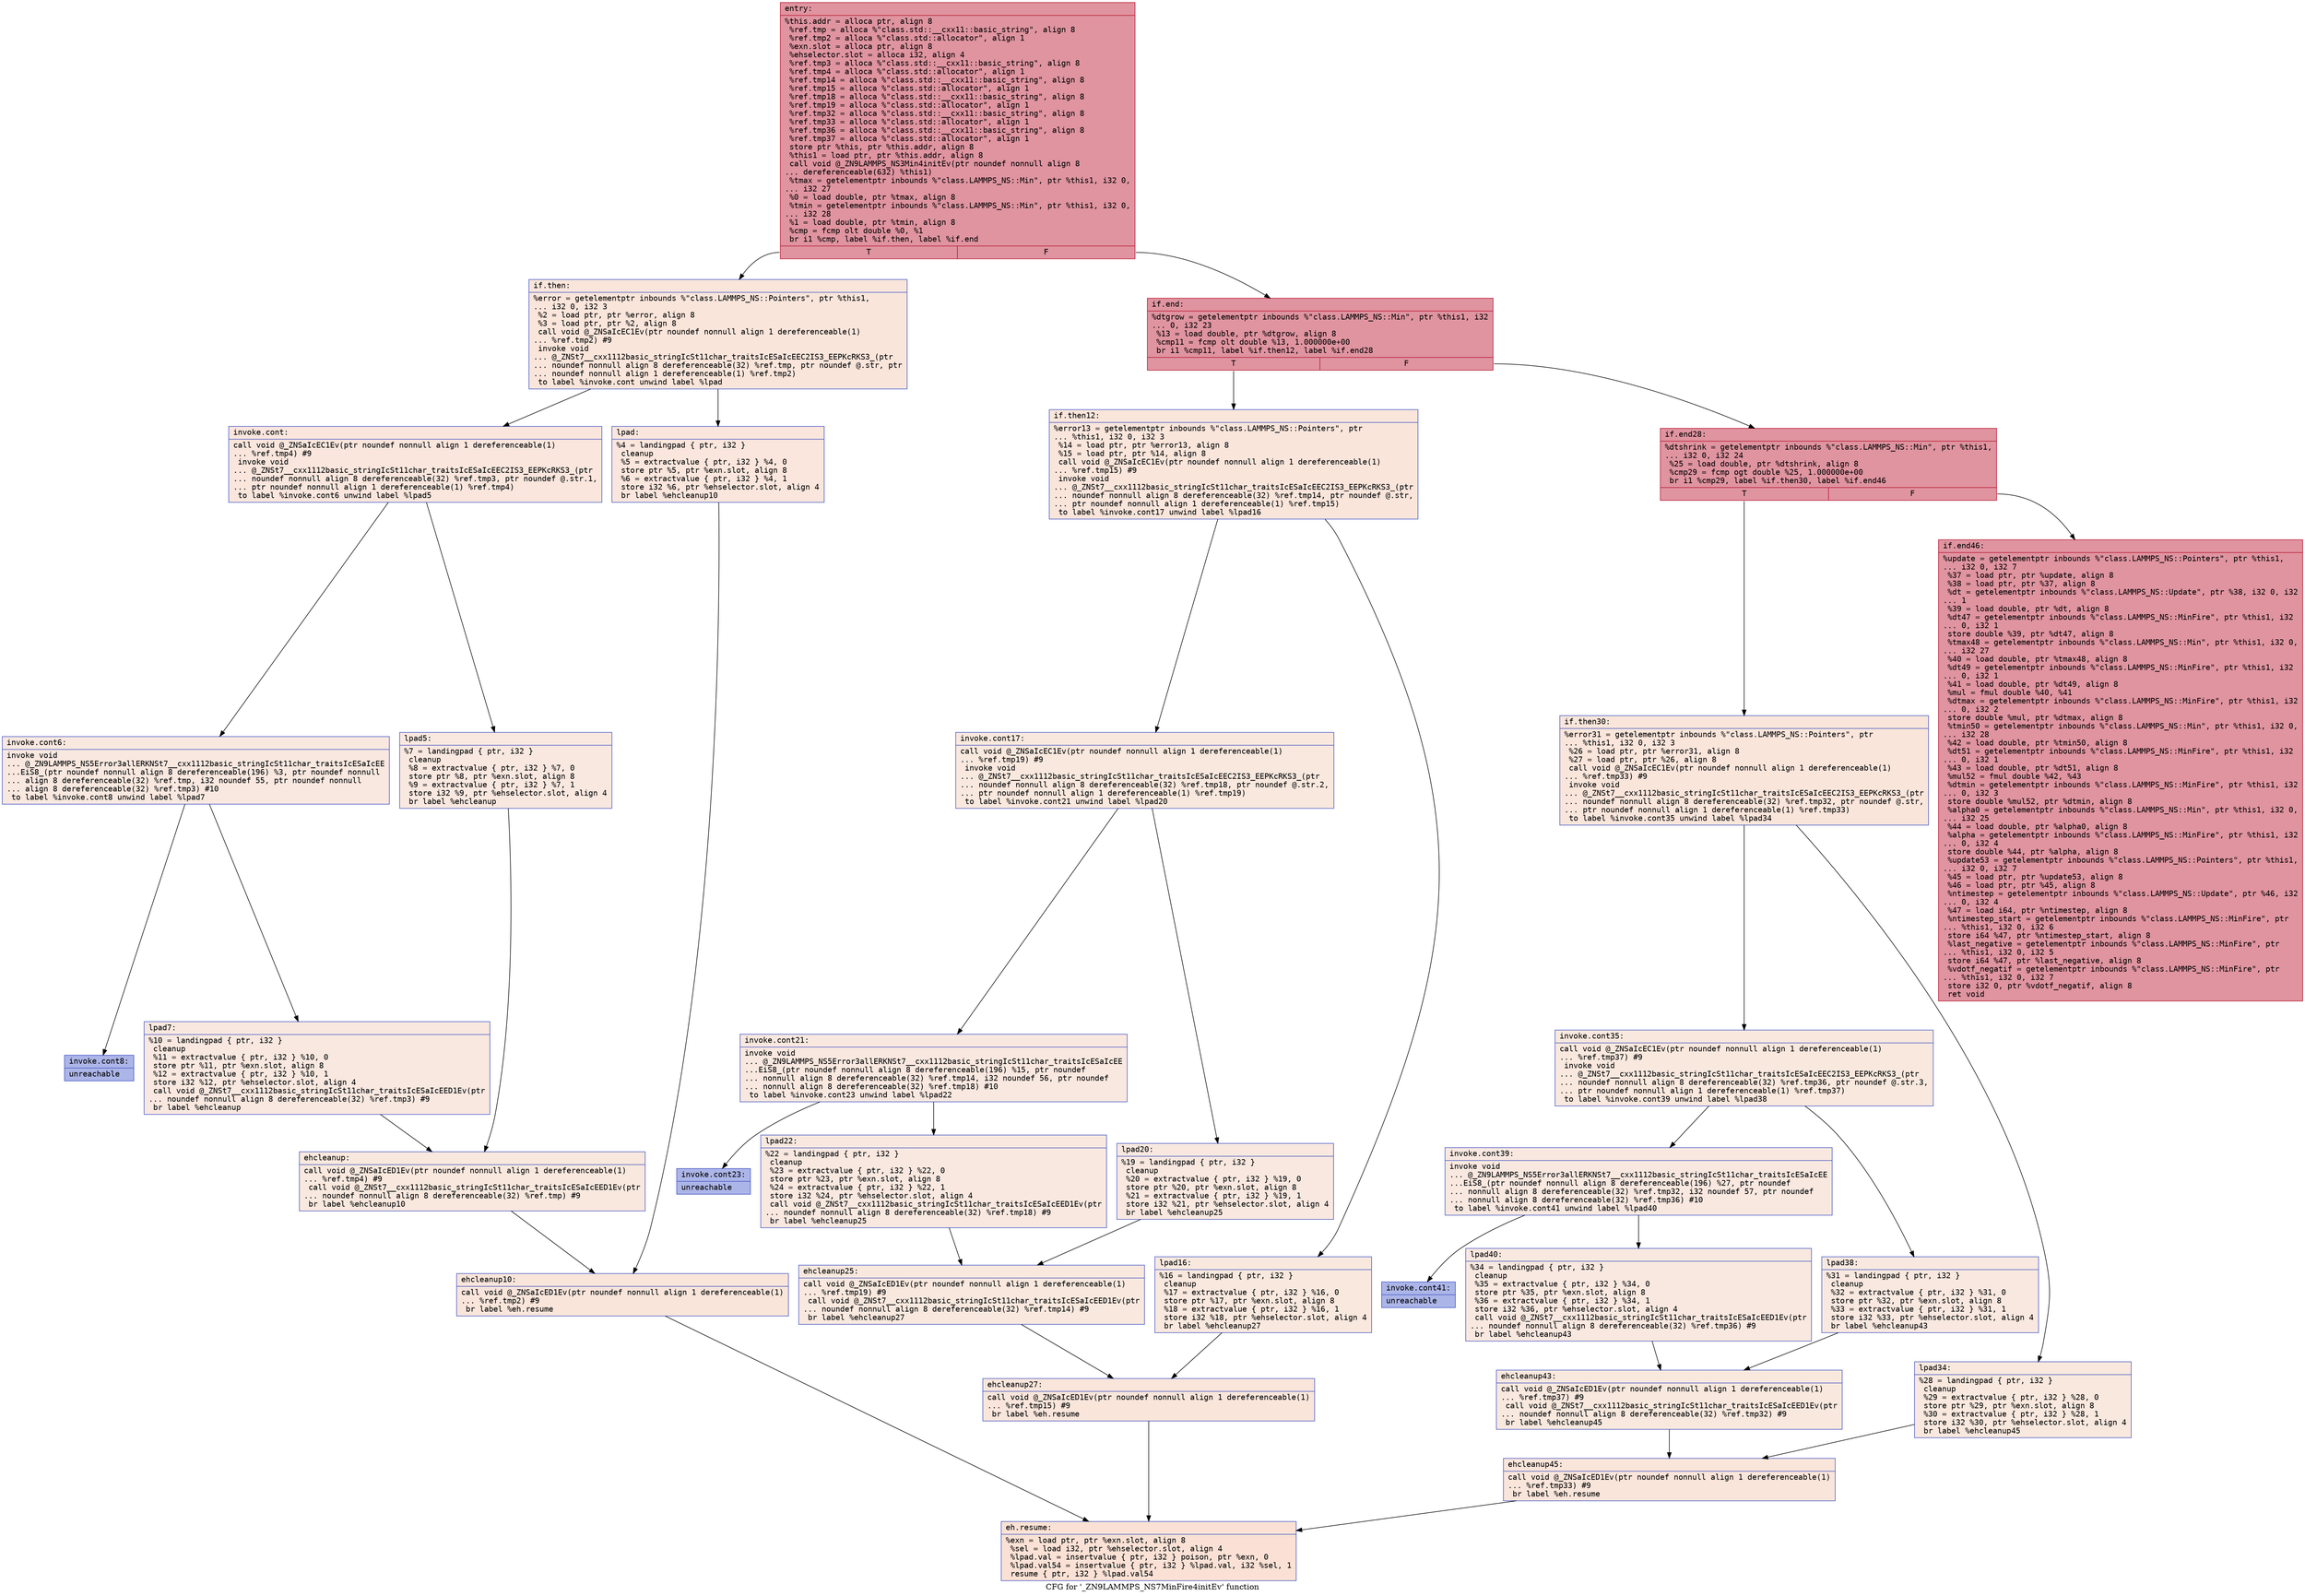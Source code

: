 digraph "CFG for '_ZN9LAMMPS_NS7MinFire4initEv' function" {
	label="CFG for '_ZN9LAMMPS_NS7MinFire4initEv' function";

	Node0x557bd133fa50 [shape=record,color="#b70d28ff", style=filled, fillcolor="#b70d2870" fontname="Courier",label="{entry:\l|  %this.addr = alloca ptr, align 8\l  %ref.tmp = alloca %\"class.std::__cxx11::basic_string\", align 8\l  %ref.tmp2 = alloca %\"class.std::allocator\", align 1\l  %exn.slot = alloca ptr, align 8\l  %ehselector.slot = alloca i32, align 4\l  %ref.tmp3 = alloca %\"class.std::__cxx11::basic_string\", align 8\l  %ref.tmp4 = alloca %\"class.std::allocator\", align 1\l  %ref.tmp14 = alloca %\"class.std::__cxx11::basic_string\", align 8\l  %ref.tmp15 = alloca %\"class.std::allocator\", align 1\l  %ref.tmp18 = alloca %\"class.std::__cxx11::basic_string\", align 8\l  %ref.tmp19 = alloca %\"class.std::allocator\", align 1\l  %ref.tmp32 = alloca %\"class.std::__cxx11::basic_string\", align 8\l  %ref.tmp33 = alloca %\"class.std::allocator\", align 1\l  %ref.tmp36 = alloca %\"class.std::__cxx11::basic_string\", align 8\l  %ref.tmp37 = alloca %\"class.std::allocator\", align 1\l  store ptr %this, ptr %this.addr, align 8\l  %this1 = load ptr, ptr %this.addr, align 8\l  call void @_ZN9LAMMPS_NS3Min4initEv(ptr noundef nonnull align 8\l... dereferenceable(632) %this1)\l  %tmax = getelementptr inbounds %\"class.LAMMPS_NS::Min\", ptr %this1, i32 0,\l... i32 27\l  %0 = load double, ptr %tmax, align 8\l  %tmin = getelementptr inbounds %\"class.LAMMPS_NS::Min\", ptr %this1, i32 0,\l... i32 28\l  %1 = load double, ptr %tmin, align 8\l  %cmp = fcmp olt double %0, %1\l  br i1 %cmp, label %if.then, label %if.end\l|{<s0>T|<s1>F}}"];
	Node0x557bd133fa50:s0 -> Node0x557bd13412f0[tooltip="entry -> if.then\nProbability 0.00%" ];
	Node0x557bd133fa50:s1 -> Node0x557bd13413c0[tooltip="entry -> if.end\nProbability 100.00%" ];
	Node0x557bd13412f0 [shape=record,color="#3d50c3ff", style=filled, fillcolor="#f4c5ad70" fontname="Courier",label="{if.then:\l|  %error = getelementptr inbounds %\"class.LAMMPS_NS::Pointers\", ptr %this1,\l... i32 0, i32 3\l  %2 = load ptr, ptr %error, align 8\l  %3 = load ptr, ptr %2, align 8\l  call void @_ZNSaIcEC1Ev(ptr noundef nonnull align 1 dereferenceable(1)\l... %ref.tmp2) #9\l  invoke void\l... @_ZNSt7__cxx1112basic_stringIcSt11char_traitsIcESaIcEEC2IS3_EEPKcRKS3_(ptr\l... noundef nonnull align 8 dereferenceable(32) %ref.tmp, ptr noundef @.str, ptr\l... noundef nonnull align 1 dereferenceable(1) %ref.tmp2)\l          to label %invoke.cont unwind label %lpad\l}"];
	Node0x557bd13412f0 -> Node0x557bd1341a10[tooltip="if.then -> invoke.cont\nProbability 50.00%" ];
	Node0x557bd13412f0 -> Node0x557bd13409c0[tooltip="if.then -> lpad\nProbability 50.00%" ];
	Node0x557bd1341a10 [shape=record,color="#3d50c3ff", style=filled, fillcolor="#f3c7b170" fontname="Courier",label="{invoke.cont:\l|  call void @_ZNSaIcEC1Ev(ptr noundef nonnull align 1 dereferenceable(1)\l... %ref.tmp4) #9\l  invoke void\l... @_ZNSt7__cxx1112basic_stringIcSt11char_traitsIcESaIcEEC2IS3_EEPKcRKS3_(ptr\l... noundef nonnull align 8 dereferenceable(32) %ref.tmp3, ptr noundef @.str.1,\l... ptr noundef nonnull align 1 dereferenceable(1) %ref.tmp4)\l          to label %invoke.cont6 unwind label %lpad5\l}"];
	Node0x557bd1341a10 -> Node0x557bd1342020[tooltip="invoke.cont -> invoke.cont6\nProbability 50.00%" ];
	Node0x557bd1341a10 -> Node0x557bd1342070[tooltip="invoke.cont -> lpad5\nProbability 50.00%" ];
	Node0x557bd1342020 [shape=record,color="#3d50c3ff", style=filled, fillcolor="#f1ccb870" fontname="Courier",label="{invoke.cont6:\l|  invoke void\l... @_ZN9LAMMPS_NS5Error3allERKNSt7__cxx1112basic_stringIcSt11char_traitsIcESaIcEE\l...EiS8_(ptr noundef nonnull align 8 dereferenceable(196) %3, ptr noundef nonnull\l... align 8 dereferenceable(32) %ref.tmp, i32 noundef 55, ptr noundef nonnull\l... align 8 dereferenceable(32) %ref.tmp3) #10\l          to label %invoke.cont8 unwind label %lpad7\l}"];
	Node0x557bd1342020 -> Node0x557bd1341fd0[tooltip="invoke.cont6 -> invoke.cont8\nProbability 0.00%" ];
	Node0x557bd1342020 -> Node0x557bd13422b0[tooltip="invoke.cont6 -> lpad7\nProbability 100.00%" ];
	Node0x557bd1341fd0 [shape=record,color="#3d50c3ff", style=filled, fillcolor="#4358cb70" fontname="Courier",label="{invoke.cont8:\l|  unreachable\l}"];
	Node0x557bd13409c0 [shape=record,color="#3d50c3ff", style=filled, fillcolor="#f3c7b170" fontname="Courier",label="{lpad:\l|  %4 = landingpad \{ ptr, i32 \}\l          cleanup\l  %5 = extractvalue \{ ptr, i32 \} %4, 0\l  store ptr %5, ptr %exn.slot, align 8\l  %6 = extractvalue \{ ptr, i32 \} %4, 1\l  store i32 %6, ptr %ehselector.slot, align 4\l  br label %ehcleanup10\l}"];
	Node0x557bd13409c0 -> Node0x557bd1342950[tooltip="lpad -> ehcleanup10\nProbability 100.00%" ];
	Node0x557bd1342070 [shape=record,color="#3d50c3ff", style=filled, fillcolor="#f1ccb870" fontname="Courier",label="{lpad5:\l|  %7 = landingpad \{ ptr, i32 \}\l          cleanup\l  %8 = extractvalue \{ ptr, i32 \} %7, 0\l  store ptr %8, ptr %exn.slot, align 8\l  %9 = extractvalue \{ ptr, i32 \} %7, 1\l  store i32 %9, ptr %ehselector.slot, align 4\l  br label %ehcleanup\l}"];
	Node0x557bd1342070 -> Node0x557bd1342ca0[tooltip="lpad5 -> ehcleanup\nProbability 100.00%" ];
	Node0x557bd13422b0 [shape=record,color="#3d50c3ff", style=filled, fillcolor="#f1ccb870" fontname="Courier",label="{lpad7:\l|  %10 = landingpad \{ ptr, i32 \}\l          cleanup\l  %11 = extractvalue \{ ptr, i32 \} %10, 0\l  store ptr %11, ptr %exn.slot, align 8\l  %12 = extractvalue \{ ptr, i32 \} %10, 1\l  store i32 %12, ptr %ehselector.slot, align 4\l  call void @_ZNSt7__cxx1112basic_stringIcSt11char_traitsIcESaIcEED1Ev(ptr\l... noundef nonnull align 8 dereferenceable(32) %ref.tmp3) #9\l  br label %ehcleanup\l}"];
	Node0x557bd13422b0 -> Node0x557bd1342ca0[tooltip="lpad7 -> ehcleanup\nProbability 100.00%" ];
	Node0x557bd1342ca0 [shape=record,color="#3d50c3ff", style=filled, fillcolor="#f2cab570" fontname="Courier",label="{ehcleanup:\l|  call void @_ZNSaIcED1Ev(ptr noundef nonnull align 1 dereferenceable(1)\l... %ref.tmp4) #9\l  call void @_ZNSt7__cxx1112basic_stringIcSt11char_traitsIcESaIcEED1Ev(ptr\l... noundef nonnull align 8 dereferenceable(32) %ref.tmp) #9\l  br label %ehcleanup10\l}"];
	Node0x557bd1342ca0 -> Node0x557bd1342950[tooltip="ehcleanup -> ehcleanup10\nProbability 100.00%" ];
	Node0x557bd1342950 [shape=record,color="#3d50c3ff", style=filled, fillcolor="#f4c5ad70" fontname="Courier",label="{ehcleanup10:\l|  call void @_ZNSaIcED1Ev(ptr noundef nonnull align 1 dereferenceable(1)\l... %ref.tmp2) #9\l  br label %eh.resume\l}"];
	Node0x557bd1342950 -> Node0x557bd1343700[tooltip="ehcleanup10 -> eh.resume\nProbability 100.00%" ];
	Node0x557bd13413c0 [shape=record,color="#b70d28ff", style=filled, fillcolor="#b70d2870" fontname="Courier",label="{if.end:\l|  %dtgrow = getelementptr inbounds %\"class.LAMMPS_NS::Min\", ptr %this1, i32\l... 0, i32 23\l  %13 = load double, ptr %dtgrow, align 8\l  %cmp11 = fcmp olt double %13, 1.000000e+00\l  br i1 %cmp11, label %if.then12, label %if.end28\l|{<s0>T|<s1>F}}"];
	Node0x557bd13413c0:s0 -> Node0x557bd1344430[tooltip="if.end -> if.then12\nProbability 0.00%" ];
	Node0x557bd13413c0:s1 -> Node0x557bd13444b0[tooltip="if.end -> if.end28\nProbability 100.00%" ];
	Node0x557bd1344430 [shape=record,color="#3d50c3ff", style=filled, fillcolor="#f4c5ad70" fontname="Courier",label="{if.then12:\l|  %error13 = getelementptr inbounds %\"class.LAMMPS_NS::Pointers\", ptr\l... %this1, i32 0, i32 3\l  %14 = load ptr, ptr %error13, align 8\l  %15 = load ptr, ptr %14, align 8\l  call void @_ZNSaIcEC1Ev(ptr noundef nonnull align 1 dereferenceable(1)\l... %ref.tmp15) #9\l  invoke void\l... @_ZNSt7__cxx1112basic_stringIcSt11char_traitsIcESaIcEEC2IS3_EEPKcRKS3_(ptr\l... noundef nonnull align 8 dereferenceable(32) %ref.tmp14, ptr noundef @.str,\l... ptr noundef nonnull align 1 dereferenceable(1) %ref.tmp15)\l          to label %invoke.cont17 unwind label %lpad16\l}"];
	Node0x557bd1344430 -> Node0x557bd13449a0[tooltip="if.then12 -> invoke.cont17\nProbability 50.00%" ];
	Node0x557bd1344430 -> Node0x557bd1344a20[tooltip="if.then12 -> lpad16\nProbability 50.00%" ];
	Node0x557bd13449a0 [shape=record,color="#3d50c3ff", style=filled, fillcolor="#f2cab570" fontname="Courier",label="{invoke.cont17:\l|  call void @_ZNSaIcEC1Ev(ptr noundef nonnull align 1 dereferenceable(1)\l... %ref.tmp19) #9\l  invoke void\l... @_ZNSt7__cxx1112basic_stringIcSt11char_traitsIcESaIcEEC2IS3_EEPKcRKS3_(ptr\l... noundef nonnull align 8 dereferenceable(32) %ref.tmp18, ptr noundef @.str.2,\l... ptr noundef nonnull align 1 dereferenceable(1) %ref.tmp19)\l          to label %invoke.cont21 unwind label %lpad20\l}"];
	Node0x557bd13449a0 -> Node0x557bd1344c80[tooltip="invoke.cont17 -> invoke.cont21\nProbability 50.00%" ];
	Node0x557bd13449a0 -> Node0x557bd1344cd0[tooltip="invoke.cont17 -> lpad20\nProbability 50.00%" ];
	Node0x557bd1344c80 [shape=record,color="#3d50c3ff", style=filled, fillcolor="#f1ccb870" fontname="Courier",label="{invoke.cont21:\l|  invoke void\l... @_ZN9LAMMPS_NS5Error3allERKNSt7__cxx1112basic_stringIcSt11char_traitsIcESaIcEE\l...EiS8_(ptr noundef nonnull align 8 dereferenceable(196) %15, ptr noundef\l... nonnull align 8 dereferenceable(32) %ref.tmp14, i32 noundef 56, ptr noundef\l... nonnull align 8 dereferenceable(32) %ref.tmp18) #10\l          to label %invoke.cont23 unwind label %lpad22\l}"];
	Node0x557bd1344c80 -> Node0x557bd1344c30[tooltip="invoke.cont21 -> invoke.cont23\nProbability 0.00%" ];
	Node0x557bd1344c80 -> Node0x557bd1344ff0[tooltip="invoke.cont21 -> lpad22\nProbability 100.00%" ];
	Node0x557bd1344c30 [shape=record,color="#3d50c3ff", style=filled, fillcolor="#4358cb70" fontname="Courier",label="{invoke.cont23:\l|  unreachable\l}"];
	Node0x557bd1344a20 [shape=record,color="#3d50c3ff", style=filled, fillcolor="#f2cab570" fontname="Courier",label="{lpad16:\l|  %16 = landingpad \{ ptr, i32 \}\l          cleanup\l  %17 = extractvalue \{ ptr, i32 \} %16, 0\l  store ptr %17, ptr %exn.slot, align 8\l  %18 = extractvalue \{ ptr, i32 \} %16, 1\l  store i32 %18, ptr %ehselector.slot, align 4\l  br label %ehcleanup27\l}"];
	Node0x557bd1344a20 -> Node0x557bd13455b0[tooltip="lpad16 -> ehcleanup27\nProbability 100.00%" ];
	Node0x557bd1344cd0 [shape=record,color="#3d50c3ff", style=filled, fillcolor="#f1ccb870" fontname="Courier",label="{lpad20:\l|  %19 = landingpad \{ ptr, i32 \}\l          cleanup\l  %20 = extractvalue \{ ptr, i32 \} %19, 0\l  store ptr %20, ptr %exn.slot, align 8\l  %21 = extractvalue \{ ptr, i32 \} %19, 1\l  store i32 %21, ptr %ehselector.slot, align 4\l  br label %ehcleanup25\l}"];
	Node0x557bd1344cd0 -> Node0x557bd1345900[tooltip="lpad20 -> ehcleanup25\nProbability 100.00%" ];
	Node0x557bd1344ff0 [shape=record,color="#3d50c3ff", style=filled, fillcolor="#f1ccb870" fontname="Courier",label="{lpad22:\l|  %22 = landingpad \{ ptr, i32 \}\l          cleanup\l  %23 = extractvalue \{ ptr, i32 \} %22, 0\l  store ptr %23, ptr %exn.slot, align 8\l  %24 = extractvalue \{ ptr, i32 \} %22, 1\l  store i32 %24, ptr %ehselector.slot, align 4\l  call void @_ZNSt7__cxx1112basic_stringIcSt11char_traitsIcESaIcEED1Ev(ptr\l... noundef nonnull align 8 dereferenceable(32) %ref.tmp18) #9\l  br label %ehcleanup25\l}"];
	Node0x557bd1344ff0 -> Node0x557bd1345900[tooltip="lpad22 -> ehcleanup25\nProbability 100.00%" ];
	Node0x557bd1345900 [shape=record,color="#3d50c3ff", style=filled, fillcolor="#f2cab570" fontname="Courier",label="{ehcleanup25:\l|  call void @_ZNSaIcED1Ev(ptr noundef nonnull align 1 dereferenceable(1)\l... %ref.tmp19) #9\l  call void @_ZNSt7__cxx1112basic_stringIcSt11char_traitsIcESaIcEED1Ev(ptr\l... noundef nonnull align 8 dereferenceable(32) %ref.tmp14) #9\l  br label %ehcleanup27\l}"];
	Node0x557bd1345900 -> Node0x557bd13455b0[tooltip="ehcleanup25 -> ehcleanup27\nProbability 100.00%" ];
	Node0x557bd13455b0 [shape=record,color="#3d50c3ff", style=filled, fillcolor="#f4c5ad70" fontname="Courier",label="{ehcleanup27:\l|  call void @_ZNSaIcED1Ev(ptr noundef nonnull align 1 dereferenceable(1)\l... %ref.tmp15) #9\l  br label %eh.resume\l}"];
	Node0x557bd13455b0 -> Node0x557bd1343700[tooltip="ehcleanup27 -> eh.resume\nProbability 100.00%" ];
	Node0x557bd13444b0 [shape=record,color="#b70d28ff", style=filled, fillcolor="#b70d2870" fontname="Courier",label="{if.end28:\l|  %dtshrink = getelementptr inbounds %\"class.LAMMPS_NS::Min\", ptr %this1,\l... i32 0, i32 24\l  %25 = load double, ptr %dtshrink, align 8\l  %cmp29 = fcmp ogt double %25, 1.000000e+00\l  br i1 %cmp29, label %if.then30, label %if.end46\l|{<s0>T|<s1>F}}"];
	Node0x557bd13444b0:s0 -> Node0x557bd1346420[tooltip="if.end28 -> if.then30\nProbability 0.00%" ];
	Node0x557bd13444b0:s1 -> Node0x557bd1346ac0[tooltip="if.end28 -> if.end46\nProbability 100.00%" ];
	Node0x557bd1346420 [shape=record,color="#3d50c3ff", style=filled, fillcolor="#f4c5ad70" fontname="Courier",label="{if.then30:\l|  %error31 = getelementptr inbounds %\"class.LAMMPS_NS::Pointers\", ptr\l... %this1, i32 0, i32 3\l  %26 = load ptr, ptr %error31, align 8\l  %27 = load ptr, ptr %26, align 8\l  call void @_ZNSaIcEC1Ev(ptr noundef nonnull align 1 dereferenceable(1)\l... %ref.tmp33) #9\l  invoke void\l... @_ZNSt7__cxx1112basic_stringIcSt11char_traitsIcESaIcEEC2IS3_EEPKcRKS3_(ptr\l... noundef nonnull align 8 dereferenceable(32) %ref.tmp32, ptr noundef @.str,\l... ptr noundef nonnull align 1 dereferenceable(1) %ref.tmp33)\l          to label %invoke.cont35 unwind label %lpad34\l}"];
	Node0x557bd1346420 -> Node0x557bd133feb0[tooltip="if.then30 -> invoke.cont35\nProbability 50.00%" ];
	Node0x557bd1346420 -> Node0x557bd133ff30[tooltip="if.then30 -> lpad34\nProbability 50.00%" ];
	Node0x557bd133feb0 [shape=record,color="#3d50c3ff", style=filled, fillcolor="#f2cab570" fontname="Courier",label="{invoke.cont35:\l|  call void @_ZNSaIcEC1Ev(ptr noundef nonnull align 1 dereferenceable(1)\l... %ref.tmp37) #9\l  invoke void\l... @_ZNSt7__cxx1112basic_stringIcSt11char_traitsIcESaIcEEC2IS3_EEPKcRKS3_(ptr\l... noundef nonnull align 8 dereferenceable(32) %ref.tmp36, ptr noundef @.str.3,\l... ptr noundef nonnull align 1 dereferenceable(1) %ref.tmp37)\l          to label %invoke.cont39 unwind label %lpad38\l}"];
	Node0x557bd133feb0 -> Node0x557bd1340250[tooltip="invoke.cont35 -> invoke.cont39\nProbability 50.00%" ];
	Node0x557bd133feb0 -> Node0x557bd1347b50[tooltip="invoke.cont35 -> lpad38\nProbability 50.00%" ];
	Node0x557bd1340250 [shape=record,color="#3d50c3ff", style=filled, fillcolor="#f1ccb870" fontname="Courier",label="{invoke.cont39:\l|  invoke void\l... @_ZN9LAMMPS_NS5Error3allERKNSt7__cxx1112basic_stringIcSt11char_traitsIcESaIcEE\l...EiS8_(ptr noundef nonnull align 8 dereferenceable(196) %27, ptr noundef\l... nonnull align 8 dereferenceable(32) %ref.tmp32, i32 noundef 57, ptr noundef\l... nonnull align 8 dereferenceable(32) %ref.tmp36) #10\l          to label %invoke.cont41 unwind label %lpad40\l}"];
	Node0x557bd1340250 -> Node0x557bd1340200[tooltip="invoke.cont39 -> invoke.cont41\nProbability 0.00%" ];
	Node0x557bd1340250 -> Node0x557bd1347e10[tooltip="invoke.cont39 -> lpad40\nProbability 100.00%" ];
	Node0x557bd1340200 [shape=record,color="#3d50c3ff", style=filled, fillcolor="#4358cb70" fontname="Courier",label="{invoke.cont41:\l|  unreachable\l}"];
	Node0x557bd133ff30 [shape=record,color="#3d50c3ff", style=filled, fillcolor="#f2cab570" fontname="Courier",label="{lpad34:\l|  %28 = landingpad \{ ptr, i32 \}\l          cleanup\l  %29 = extractvalue \{ ptr, i32 \} %28, 0\l  store ptr %29, ptr %exn.slot, align 8\l  %30 = extractvalue \{ ptr, i32 \} %28, 1\l  store i32 %30, ptr %ehselector.slot, align 4\l  br label %ehcleanup45\l}"];
	Node0x557bd133ff30 -> Node0x557bd13483d0[tooltip="lpad34 -> ehcleanup45\nProbability 100.00%" ];
	Node0x557bd1347b50 [shape=record,color="#3d50c3ff", style=filled, fillcolor="#f1ccb870" fontname="Courier",label="{lpad38:\l|  %31 = landingpad \{ ptr, i32 \}\l          cleanup\l  %32 = extractvalue \{ ptr, i32 \} %31, 0\l  store ptr %32, ptr %exn.slot, align 8\l  %33 = extractvalue \{ ptr, i32 \} %31, 1\l  store i32 %33, ptr %ehselector.slot, align 4\l  br label %ehcleanup43\l}"];
	Node0x557bd1347b50 -> Node0x557bd1348720[tooltip="lpad38 -> ehcleanup43\nProbability 100.00%" ];
	Node0x557bd1347e10 [shape=record,color="#3d50c3ff", style=filled, fillcolor="#f1ccb870" fontname="Courier",label="{lpad40:\l|  %34 = landingpad \{ ptr, i32 \}\l          cleanup\l  %35 = extractvalue \{ ptr, i32 \} %34, 0\l  store ptr %35, ptr %exn.slot, align 8\l  %36 = extractvalue \{ ptr, i32 \} %34, 1\l  store i32 %36, ptr %ehselector.slot, align 4\l  call void @_ZNSt7__cxx1112basic_stringIcSt11char_traitsIcESaIcEED1Ev(ptr\l... noundef nonnull align 8 dereferenceable(32) %ref.tmp36) #9\l  br label %ehcleanup43\l}"];
	Node0x557bd1347e10 -> Node0x557bd1348720[tooltip="lpad40 -> ehcleanup43\nProbability 100.00%" ];
	Node0x557bd1348720 [shape=record,color="#3d50c3ff", style=filled, fillcolor="#f2cab570" fontname="Courier",label="{ehcleanup43:\l|  call void @_ZNSaIcED1Ev(ptr noundef nonnull align 1 dereferenceable(1)\l... %ref.tmp37) #9\l  call void @_ZNSt7__cxx1112basic_stringIcSt11char_traitsIcESaIcEED1Ev(ptr\l... noundef nonnull align 8 dereferenceable(32) %ref.tmp32) #9\l  br label %ehcleanup45\l}"];
	Node0x557bd1348720 -> Node0x557bd13483d0[tooltip="ehcleanup43 -> ehcleanup45\nProbability 100.00%" ];
	Node0x557bd13483d0 [shape=record,color="#3d50c3ff", style=filled, fillcolor="#f4c5ad70" fontname="Courier",label="{ehcleanup45:\l|  call void @_ZNSaIcED1Ev(ptr noundef nonnull align 1 dereferenceable(1)\l... %ref.tmp33) #9\l  br label %eh.resume\l}"];
	Node0x557bd13483d0 -> Node0x557bd1343700[tooltip="ehcleanup45 -> eh.resume\nProbability 100.00%" ];
	Node0x557bd1346ac0 [shape=record,color="#b70d28ff", style=filled, fillcolor="#b70d2870" fontname="Courier",label="{if.end46:\l|  %update = getelementptr inbounds %\"class.LAMMPS_NS::Pointers\", ptr %this1,\l... i32 0, i32 7\l  %37 = load ptr, ptr %update, align 8\l  %38 = load ptr, ptr %37, align 8\l  %dt = getelementptr inbounds %\"class.LAMMPS_NS::Update\", ptr %38, i32 0, i32\l... 1\l  %39 = load double, ptr %dt, align 8\l  %dt47 = getelementptr inbounds %\"class.LAMMPS_NS::MinFire\", ptr %this1, i32\l... 0, i32 1\l  store double %39, ptr %dt47, align 8\l  %tmax48 = getelementptr inbounds %\"class.LAMMPS_NS::Min\", ptr %this1, i32 0,\l... i32 27\l  %40 = load double, ptr %tmax48, align 8\l  %dt49 = getelementptr inbounds %\"class.LAMMPS_NS::MinFire\", ptr %this1, i32\l... 0, i32 1\l  %41 = load double, ptr %dt49, align 8\l  %mul = fmul double %40, %41\l  %dtmax = getelementptr inbounds %\"class.LAMMPS_NS::MinFire\", ptr %this1, i32\l... 0, i32 2\l  store double %mul, ptr %dtmax, align 8\l  %tmin50 = getelementptr inbounds %\"class.LAMMPS_NS::Min\", ptr %this1, i32 0,\l... i32 28\l  %42 = load double, ptr %tmin50, align 8\l  %dt51 = getelementptr inbounds %\"class.LAMMPS_NS::MinFire\", ptr %this1, i32\l... 0, i32 1\l  %43 = load double, ptr %dt51, align 8\l  %mul52 = fmul double %42, %43\l  %dtmin = getelementptr inbounds %\"class.LAMMPS_NS::MinFire\", ptr %this1, i32\l... 0, i32 3\l  store double %mul52, ptr %dtmin, align 8\l  %alpha0 = getelementptr inbounds %\"class.LAMMPS_NS::Min\", ptr %this1, i32 0,\l... i32 25\l  %44 = load double, ptr %alpha0, align 8\l  %alpha = getelementptr inbounds %\"class.LAMMPS_NS::MinFire\", ptr %this1, i32\l... 0, i32 4\l  store double %44, ptr %alpha, align 8\l  %update53 = getelementptr inbounds %\"class.LAMMPS_NS::Pointers\", ptr %this1,\l... i32 0, i32 7\l  %45 = load ptr, ptr %update53, align 8\l  %46 = load ptr, ptr %45, align 8\l  %ntimestep = getelementptr inbounds %\"class.LAMMPS_NS::Update\", ptr %46, i32\l... 0, i32 4\l  %47 = load i64, ptr %ntimestep, align 8\l  %ntimestep_start = getelementptr inbounds %\"class.LAMMPS_NS::MinFire\", ptr\l... %this1, i32 0, i32 6\l  store i64 %47, ptr %ntimestep_start, align 8\l  %last_negative = getelementptr inbounds %\"class.LAMMPS_NS::MinFire\", ptr\l... %this1, i32 0, i32 5\l  store i64 %47, ptr %last_negative, align 8\l  %vdotf_negatif = getelementptr inbounds %\"class.LAMMPS_NS::MinFire\", ptr\l... %this1, i32 0, i32 7\l  store i32 0, ptr %vdotf_negatif, align 8\l  ret void\l}"];
	Node0x557bd1343700 [shape=record,color="#3d50c3ff", style=filled, fillcolor="#f7bca170" fontname="Courier",label="{eh.resume:\l|  %exn = load ptr, ptr %exn.slot, align 8\l  %sel = load i32, ptr %ehselector.slot, align 4\l  %lpad.val = insertvalue \{ ptr, i32 \} poison, ptr %exn, 0\l  %lpad.val54 = insertvalue \{ ptr, i32 \} %lpad.val, i32 %sel, 1\l  resume \{ ptr, i32 \} %lpad.val54\l}"];
}
